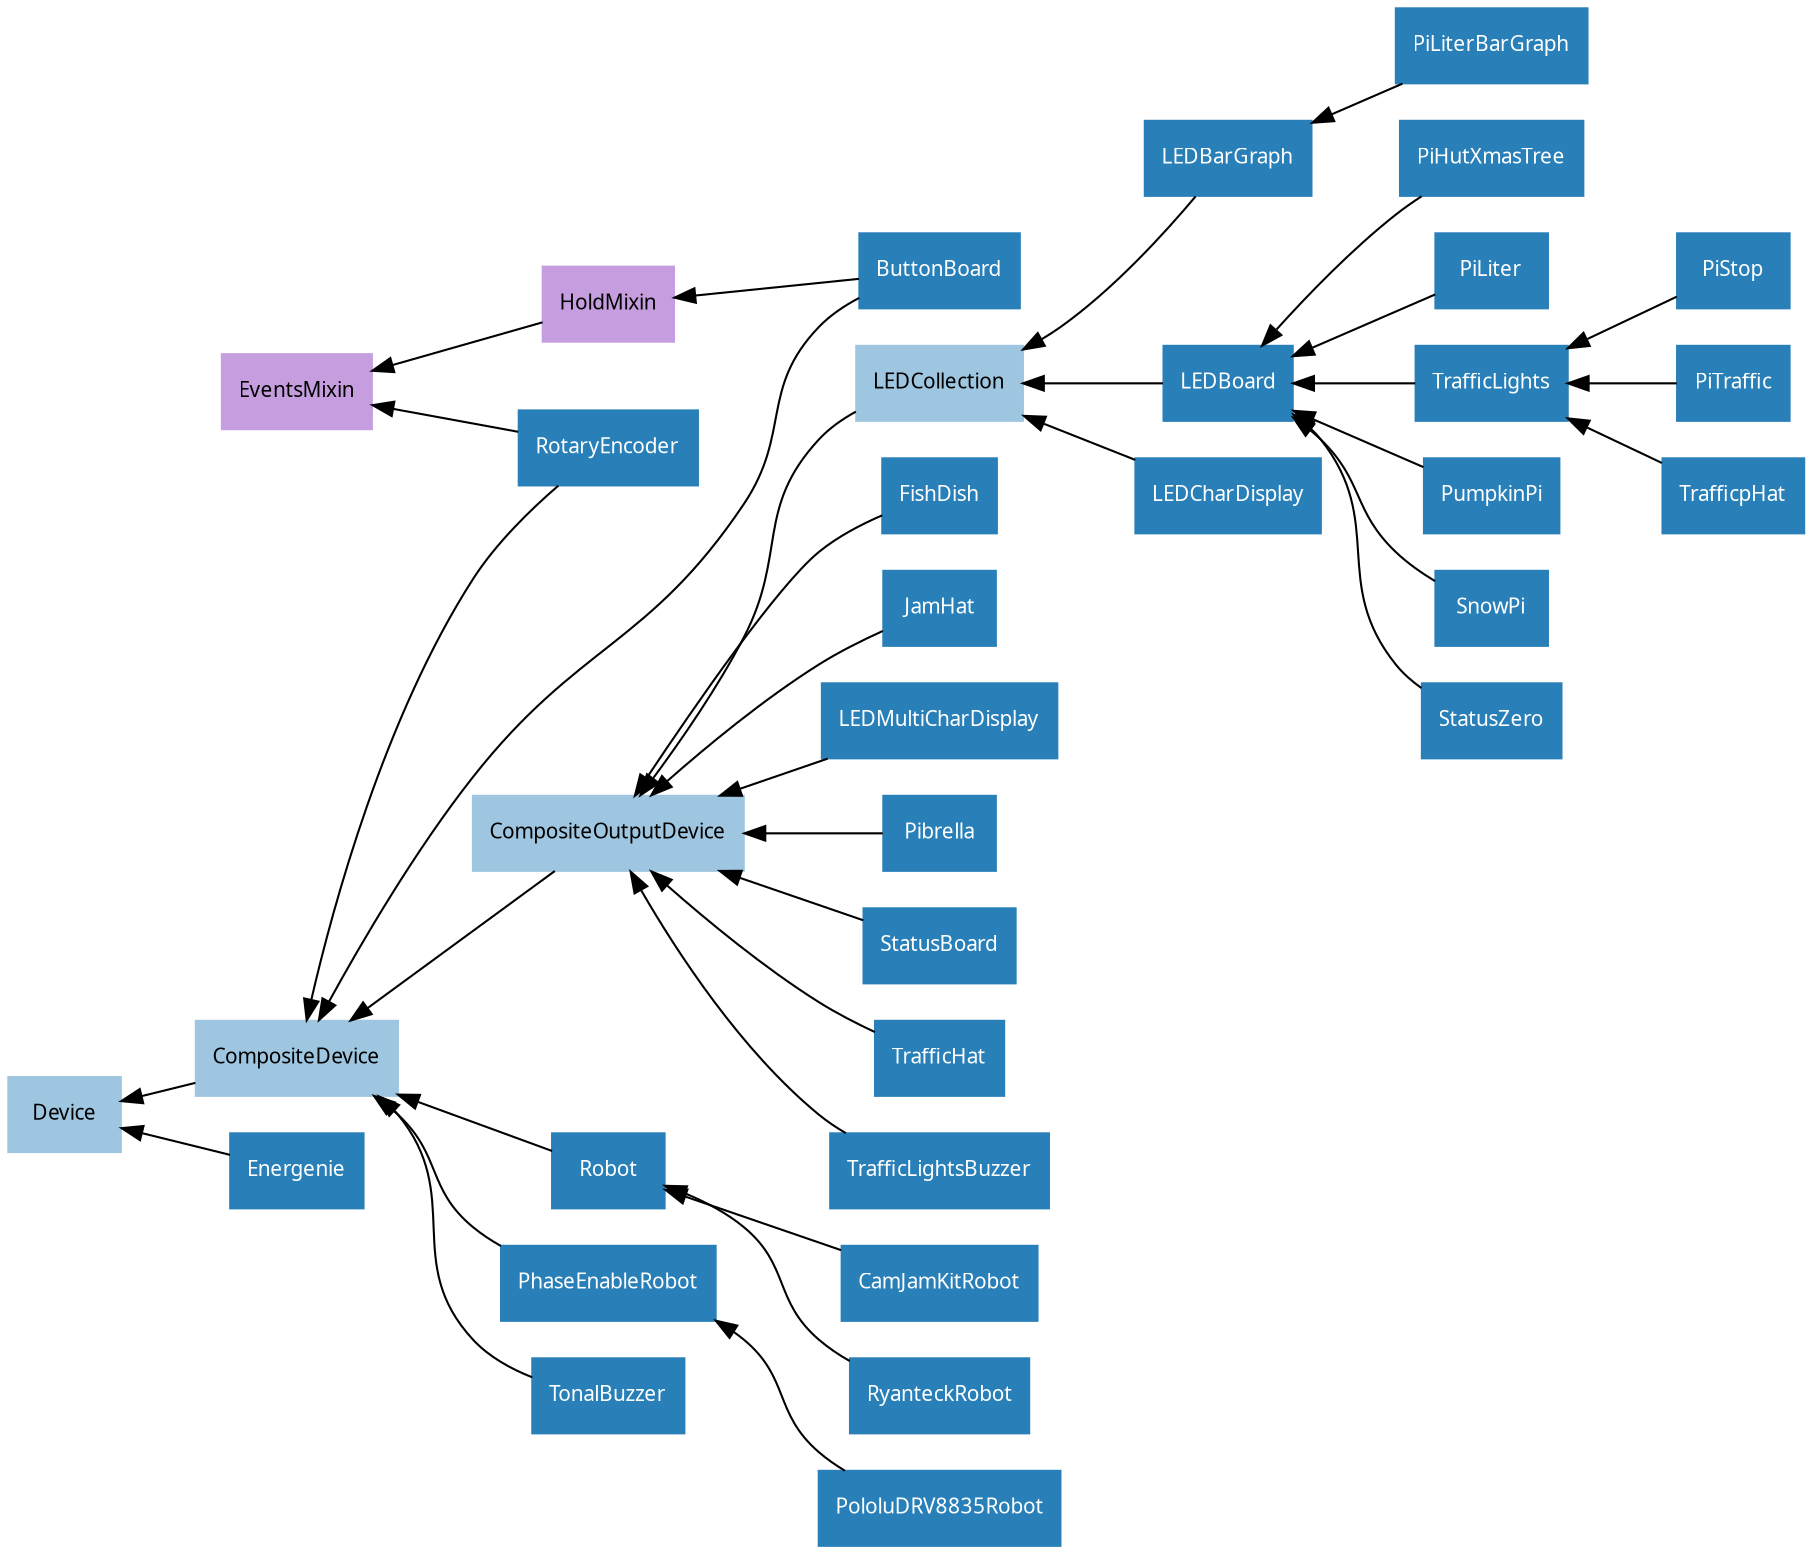 digraph classes {
    graph [rankdir=RL];
    node [shape=rect, style=filled, fontname=Sans, fontsize=10];
    edge [];

    /* Mixin classes */
    node [color="#c69ee0", fontcolor="#000000"]

    EventsMixin;
    HoldMixin;

    /* Abstract classes */
    node [color="#9ec6e0", fontcolor="#000000"]

    CompositeDevice;
    CompositeOutputDevice;
    Device;
    LEDCollection;

    /* Concrete classes */
    node [color="#2980b9", fontcolor="#ffffff"];

    ButtonBoard->CompositeDevice;
    ButtonBoard->HoldMixin;
    CamJamKitRobot->Robot;
    CompositeDevice->Device;
    CompositeOutputDevice->CompositeDevice;
    Energenie->Device;
    FishDish->CompositeOutputDevice;
    HoldMixin->EventsMixin;
    JamHat->CompositeOutputDevice;
    LEDBarGraph->LEDCollection;
    LEDBoard->LEDCollection;
    LEDCharDisplay->LEDCollection;
    LEDCollection->CompositeOutputDevice;
    LEDMultiCharDisplay->CompositeOutputDevice;
    PhaseEnableRobot->CompositeDevice;
    PiHutXmasTree->LEDBoard;
    PiLiter->LEDBoard;
    PiLiterBarGraph->LEDBarGraph;
    PiStop->TrafficLights;
    PiTraffic->TrafficLights;
    Pibrella->CompositeOutputDevice;
    PololuDRV8835Robot->PhaseEnableRobot;
    PumpkinPi->LEDBoard;
    Robot->CompositeDevice;
    RotaryEncoder->CompositeDevice;
    RotaryEncoder->EventsMixin;
    RyanteckRobot->Robot;
    SnowPi->LEDBoard;
    StatusBoard->CompositeOutputDevice;
    StatusZero->LEDBoard;
    TonalBuzzer->CompositeDevice;
    TrafficHat->CompositeOutputDevice;
    TrafficLights->LEDBoard;
    TrafficLightsBuzzer->CompositeOutputDevice;
    TrafficpHat->TrafficLights;
}
